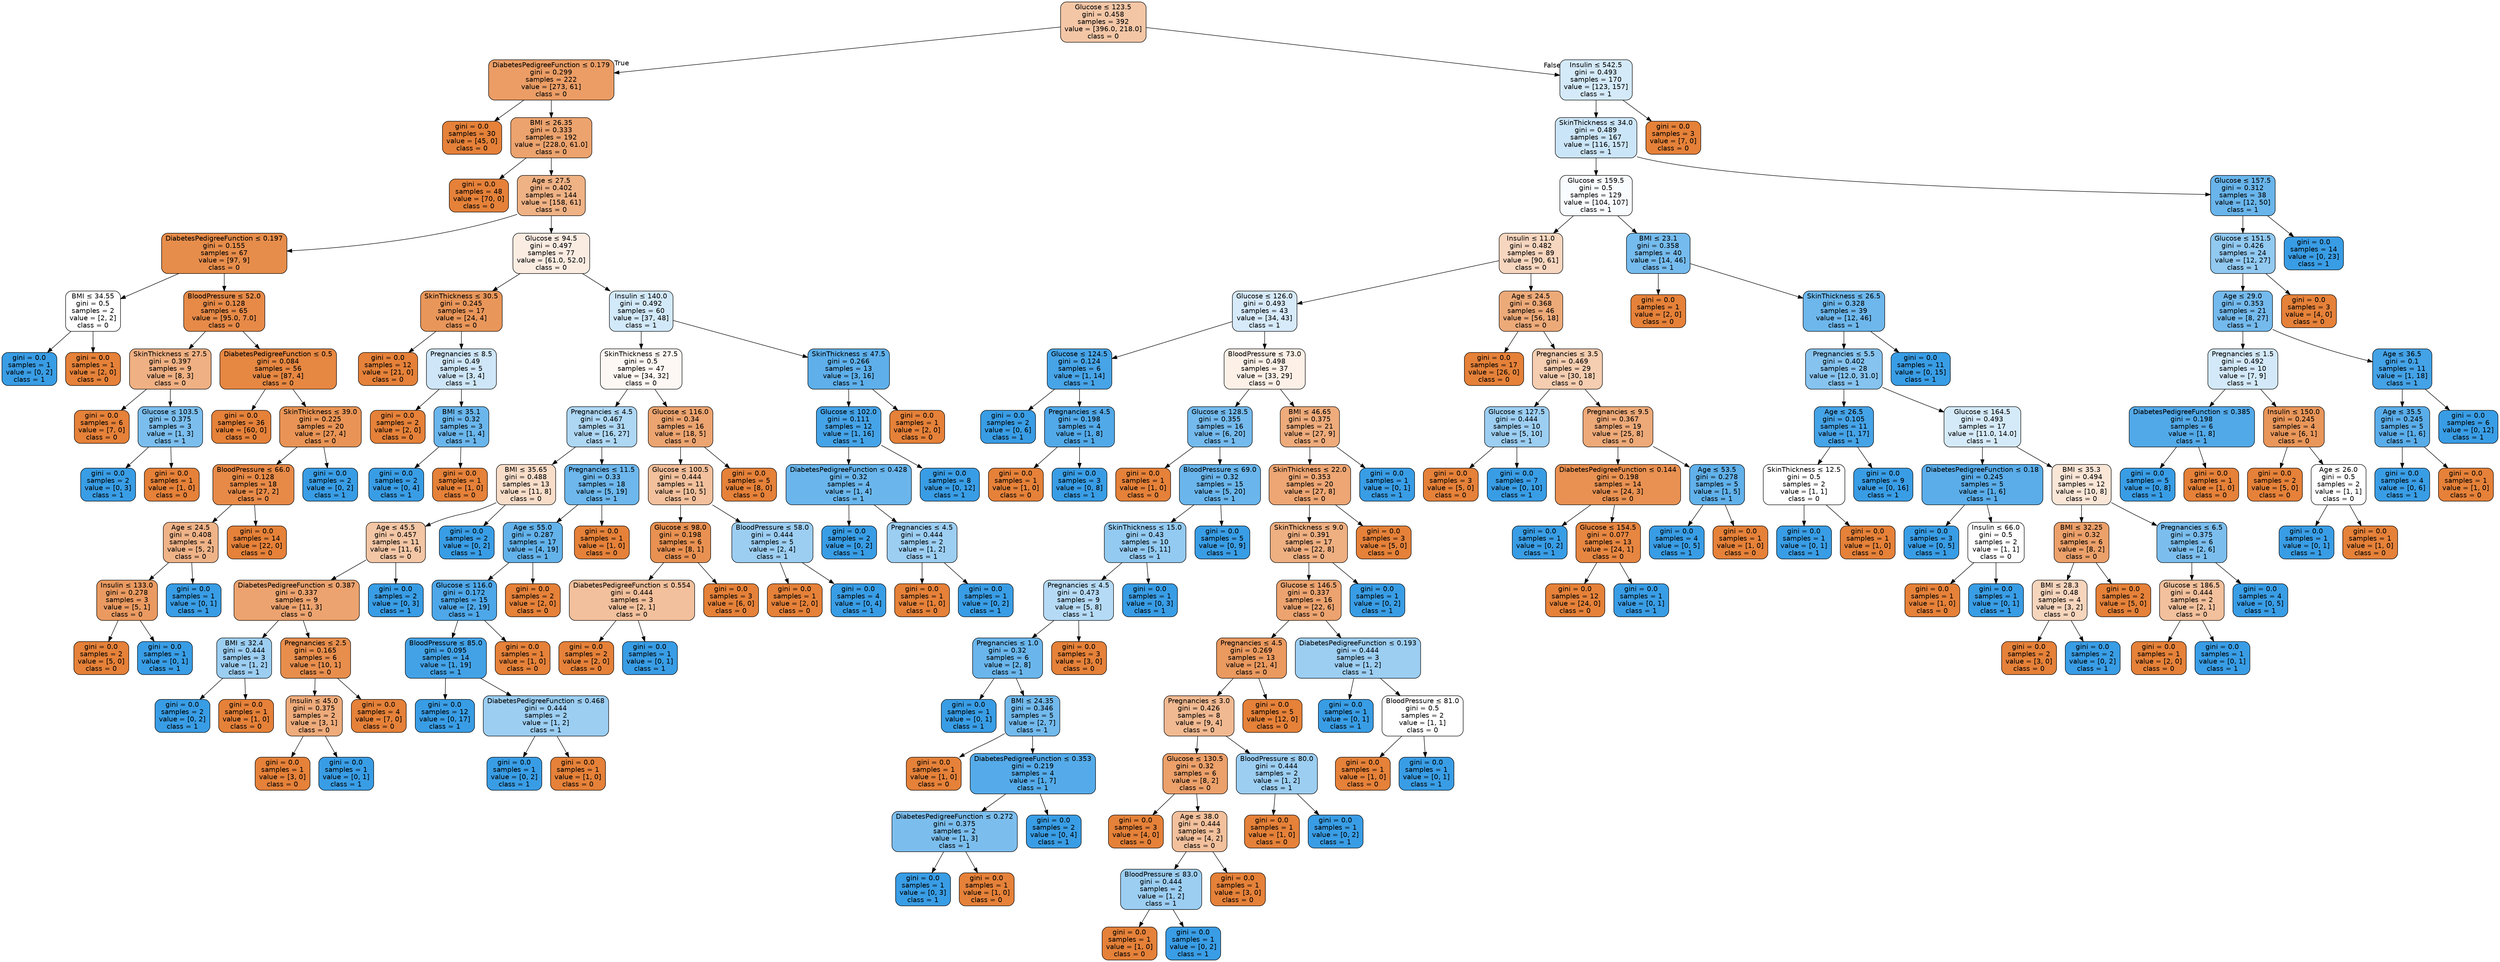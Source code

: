 digraph Tree {
node [shape=box, style="filled, rounded", color="black", fontname="helvetica"] ;
edge [fontname="helvetica"] ;
0 [label=<Glucose &le; 123.5<br/>gini = 0.458<br/>samples = 392<br/>value = [396.0, 218.0]<br/>class = 0>, fillcolor="#f3c6a6"] ;
1 [label=<DiabetesPedigreeFunction &le; 0.179<br/>gini = 0.299<br/>samples = 222<br/>value = [273, 61]<br/>class = 0>, fillcolor="#eb9d65"] ;
0 -> 1 [labeldistance=2.5, labelangle=45, headlabel="True"] ;
2 [label=<gini = 0.0<br/>samples = 30<br/>value = [45, 0]<br/>class = 0>, fillcolor="#e58139"] ;
1 -> 2 ;
3 [label=<BMI &le; 26.35<br/>gini = 0.333<br/>samples = 192<br/>value = [228.0, 61.0]<br/>class = 0>, fillcolor="#eca36e"] ;
1 -> 3 ;
4 [label=<gini = 0.0<br/>samples = 48<br/>value = [70, 0]<br/>class = 0>, fillcolor="#e58139"] ;
3 -> 4 ;
5 [label=<Age &le; 27.5<br/>gini = 0.402<br/>samples = 144<br/>value = [158, 61]<br/>class = 0>, fillcolor="#efb285"] ;
3 -> 5 ;
6 [label=<DiabetesPedigreeFunction &le; 0.197<br/>gini = 0.155<br/>samples = 67<br/>value = [97, 9]<br/>class = 0>, fillcolor="#e78d4b"] ;
5 -> 6 ;
7 [label=<BMI &le; 34.55<br/>gini = 0.5<br/>samples = 2<br/>value = [2, 2]<br/>class = 0>, fillcolor="#ffffff"] ;
6 -> 7 ;
8 [label=<gini = 0.0<br/>samples = 1<br/>value = [0, 2]<br/>class = 1>, fillcolor="#399de5"] ;
7 -> 8 ;
9 [label=<gini = 0.0<br/>samples = 1<br/>value = [2, 0]<br/>class = 0>, fillcolor="#e58139"] ;
7 -> 9 ;
10 [label=<BloodPressure &le; 52.0<br/>gini = 0.128<br/>samples = 65<br/>value = [95.0, 7.0]<br/>class = 0>, fillcolor="#e78a48"] ;
6 -> 10 ;
11 [label=<SkinThickness &le; 27.5<br/>gini = 0.397<br/>samples = 9<br/>value = [8, 3]<br/>class = 0>, fillcolor="#efb083"] ;
10 -> 11 ;
12 [label=<gini = 0.0<br/>samples = 6<br/>value = [7, 0]<br/>class = 0>, fillcolor="#e58139"] ;
11 -> 12 ;
13 [label=<Glucose &le; 103.5<br/>gini = 0.375<br/>samples = 3<br/>value = [1, 3]<br/>class = 1>, fillcolor="#7bbeee"] ;
11 -> 13 ;
14 [label=<gini = 0.0<br/>samples = 2<br/>value = [0, 3]<br/>class = 1>, fillcolor="#399de5"] ;
13 -> 14 ;
15 [label=<gini = 0.0<br/>samples = 1<br/>value = [1, 0]<br/>class = 0>, fillcolor="#e58139"] ;
13 -> 15 ;
16 [label=<DiabetesPedigreeFunction &le; 0.5<br/>gini = 0.084<br/>samples = 56<br/>value = [87, 4]<br/>class = 0>, fillcolor="#e68742"] ;
10 -> 16 ;
17 [label=<gini = 0.0<br/>samples = 36<br/>value = [60, 0]<br/>class = 0>, fillcolor="#e58139"] ;
16 -> 17 ;
18 [label=<SkinThickness &le; 39.0<br/>gini = 0.225<br/>samples = 20<br/>value = [27, 4]<br/>class = 0>, fillcolor="#e99456"] ;
16 -> 18 ;
19 [label=<BloodPressure &le; 66.0<br/>gini = 0.128<br/>samples = 18<br/>value = [27, 2]<br/>class = 0>, fillcolor="#e78a48"] ;
18 -> 19 ;
20 [label=<Age &le; 24.5<br/>gini = 0.408<br/>samples = 4<br/>value = [5, 2]<br/>class = 0>, fillcolor="#efb388"] ;
19 -> 20 ;
21 [label=<Insulin &le; 133.0<br/>gini = 0.278<br/>samples = 3<br/>value = [5, 1]<br/>class = 0>, fillcolor="#ea9a61"] ;
20 -> 21 ;
22 [label=<gini = 0.0<br/>samples = 2<br/>value = [5, 0]<br/>class = 0>, fillcolor="#e58139"] ;
21 -> 22 ;
23 [label=<gini = 0.0<br/>samples = 1<br/>value = [0, 1]<br/>class = 1>, fillcolor="#399de5"] ;
21 -> 23 ;
24 [label=<gini = 0.0<br/>samples = 1<br/>value = [0, 1]<br/>class = 1>, fillcolor="#399de5"] ;
20 -> 24 ;
25 [label=<gini = 0.0<br/>samples = 14<br/>value = [22, 0]<br/>class = 0>, fillcolor="#e58139"] ;
19 -> 25 ;
26 [label=<gini = 0.0<br/>samples = 2<br/>value = [0, 2]<br/>class = 1>, fillcolor="#399de5"] ;
18 -> 26 ;
27 [label=<Glucose &le; 94.5<br/>gini = 0.497<br/>samples = 77<br/>value = [61.0, 52.0]<br/>class = 0>, fillcolor="#fbece2"] ;
5 -> 27 ;
28 [label=<SkinThickness &le; 30.5<br/>gini = 0.245<br/>samples = 17<br/>value = [24, 4]<br/>class = 0>, fillcolor="#e9965a"] ;
27 -> 28 ;
29 [label=<gini = 0.0<br/>samples = 12<br/>value = [21, 0]<br/>class = 0>, fillcolor="#e58139"] ;
28 -> 29 ;
30 [label=<Pregnancies &le; 8.5<br/>gini = 0.49<br/>samples = 5<br/>value = [3, 4]<br/>class = 1>, fillcolor="#cee6f8"] ;
28 -> 30 ;
31 [label=<gini = 0.0<br/>samples = 2<br/>value = [2, 0]<br/>class = 0>, fillcolor="#e58139"] ;
30 -> 31 ;
32 [label=<BMI &le; 35.1<br/>gini = 0.32<br/>samples = 3<br/>value = [1, 4]<br/>class = 1>, fillcolor="#6ab6ec"] ;
30 -> 32 ;
33 [label=<gini = 0.0<br/>samples = 2<br/>value = [0, 4]<br/>class = 1>, fillcolor="#399de5"] ;
32 -> 33 ;
34 [label=<gini = 0.0<br/>samples = 1<br/>value = [1, 0]<br/>class = 0>, fillcolor="#e58139"] ;
32 -> 34 ;
35 [label=<Insulin &le; 140.0<br/>gini = 0.492<br/>samples = 60<br/>value = [37, 48]<br/>class = 1>, fillcolor="#d2e9f9"] ;
27 -> 35 ;
36 [label=<SkinThickness &le; 27.5<br/>gini = 0.5<br/>samples = 47<br/>value = [34, 32]<br/>class = 0>, fillcolor="#fdf8f3"] ;
35 -> 36 ;
37 [label=<Pregnancies &le; 4.5<br/>gini = 0.467<br/>samples = 31<br/>value = [16, 27]<br/>class = 1>, fillcolor="#aed7f4"] ;
36 -> 37 ;
38 [label=<BMI &le; 35.65<br/>gini = 0.488<br/>samples = 13<br/>value = [11, 8]<br/>class = 0>, fillcolor="#f8ddc9"] ;
37 -> 38 ;
39 [label=<Age &le; 45.5<br/>gini = 0.457<br/>samples = 11<br/>value = [11, 6]<br/>class = 0>, fillcolor="#f3c6a5"] ;
38 -> 39 ;
40 [label=<DiabetesPedigreeFunction &le; 0.387<br/>gini = 0.337<br/>samples = 9<br/>value = [11, 3]<br/>class = 0>, fillcolor="#eca36f"] ;
39 -> 40 ;
41 [label=<BMI &le; 32.4<br/>gini = 0.444<br/>samples = 3<br/>value = [1, 2]<br/>class = 1>, fillcolor="#9ccef2"] ;
40 -> 41 ;
42 [label=<gini = 0.0<br/>samples = 2<br/>value = [0, 2]<br/>class = 1>, fillcolor="#399de5"] ;
41 -> 42 ;
43 [label=<gini = 0.0<br/>samples = 1<br/>value = [1, 0]<br/>class = 0>, fillcolor="#e58139"] ;
41 -> 43 ;
44 [label=<Pregnancies &le; 2.5<br/>gini = 0.165<br/>samples = 6<br/>value = [10, 1]<br/>class = 0>, fillcolor="#e88e4d"] ;
40 -> 44 ;
45 [label=<Insulin &le; 45.0<br/>gini = 0.375<br/>samples = 2<br/>value = [3, 1]<br/>class = 0>, fillcolor="#eeab7b"] ;
44 -> 45 ;
46 [label=<gini = 0.0<br/>samples = 1<br/>value = [3, 0]<br/>class = 0>, fillcolor="#e58139"] ;
45 -> 46 ;
47 [label=<gini = 0.0<br/>samples = 1<br/>value = [0, 1]<br/>class = 1>, fillcolor="#399de5"] ;
45 -> 47 ;
48 [label=<gini = 0.0<br/>samples = 4<br/>value = [7, 0]<br/>class = 0>, fillcolor="#e58139"] ;
44 -> 48 ;
49 [label=<gini = 0.0<br/>samples = 2<br/>value = [0, 3]<br/>class = 1>, fillcolor="#399de5"] ;
39 -> 49 ;
50 [label=<gini = 0.0<br/>samples = 2<br/>value = [0, 2]<br/>class = 1>, fillcolor="#399de5"] ;
38 -> 50 ;
51 [label=<Pregnancies &le; 11.5<br/>gini = 0.33<br/>samples = 18<br/>value = [5, 19]<br/>class = 1>, fillcolor="#6db7ec"] ;
37 -> 51 ;
52 [label=<Age &le; 55.0<br/>gini = 0.287<br/>samples = 17<br/>value = [4, 19]<br/>class = 1>, fillcolor="#63b2ea"] ;
51 -> 52 ;
53 [label=<Glucose &le; 116.0<br/>gini = 0.172<br/>samples = 15<br/>value = [2, 19]<br/>class = 1>, fillcolor="#4ea7e8"] ;
52 -> 53 ;
54 [label=<BloodPressure &le; 85.0<br/>gini = 0.095<br/>samples = 14<br/>value = [1, 19]<br/>class = 1>, fillcolor="#43a2e6"] ;
53 -> 54 ;
55 [label=<gini = 0.0<br/>samples = 12<br/>value = [0, 17]<br/>class = 1>, fillcolor="#399de5"] ;
54 -> 55 ;
56 [label=<DiabetesPedigreeFunction &le; 0.468<br/>gini = 0.444<br/>samples = 2<br/>value = [1, 2]<br/>class = 1>, fillcolor="#9ccef2"] ;
54 -> 56 ;
57 [label=<gini = 0.0<br/>samples = 1<br/>value = [0, 2]<br/>class = 1>, fillcolor="#399de5"] ;
56 -> 57 ;
58 [label=<gini = 0.0<br/>samples = 1<br/>value = [1, 0]<br/>class = 0>, fillcolor="#e58139"] ;
56 -> 58 ;
59 [label=<gini = 0.0<br/>samples = 1<br/>value = [1, 0]<br/>class = 0>, fillcolor="#e58139"] ;
53 -> 59 ;
60 [label=<gini = 0.0<br/>samples = 2<br/>value = [2, 0]<br/>class = 0>, fillcolor="#e58139"] ;
52 -> 60 ;
61 [label=<gini = 0.0<br/>samples = 1<br/>value = [1, 0]<br/>class = 0>, fillcolor="#e58139"] ;
51 -> 61 ;
62 [label=<Glucose &le; 116.0<br/>gini = 0.34<br/>samples = 16<br/>value = [18, 5]<br/>class = 0>, fillcolor="#eca470"] ;
36 -> 62 ;
63 [label=<Glucose &le; 100.5<br/>gini = 0.444<br/>samples = 11<br/>value = [10, 5]<br/>class = 0>, fillcolor="#f2c09c"] ;
62 -> 63 ;
64 [label=<Glucose &le; 98.0<br/>gini = 0.198<br/>samples = 6<br/>value = [8, 1]<br/>class = 0>, fillcolor="#e89152"] ;
63 -> 64 ;
65 [label=<DiabetesPedigreeFunction &le; 0.554<br/>gini = 0.444<br/>samples = 3<br/>value = [2, 1]<br/>class = 0>, fillcolor="#f2c09c"] ;
64 -> 65 ;
66 [label=<gini = 0.0<br/>samples = 2<br/>value = [2, 0]<br/>class = 0>, fillcolor="#e58139"] ;
65 -> 66 ;
67 [label=<gini = 0.0<br/>samples = 1<br/>value = [0, 1]<br/>class = 1>, fillcolor="#399de5"] ;
65 -> 67 ;
68 [label=<gini = 0.0<br/>samples = 3<br/>value = [6, 0]<br/>class = 0>, fillcolor="#e58139"] ;
64 -> 68 ;
69 [label=<BloodPressure &le; 58.0<br/>gini = 0.444<br/>samples = 5<br/>value = [2, 4]<br/>class = 1>, fillcolor="#9ccef2"] ;
63 -> 69 ;
70 [label=<gini = 0.0<br/>samples = 1<br/>value = [2, 0]<br/>class = 0>, fillcolor="#e58139"] ;
69 -> 70 ;
71 [label=<gini = 0.0<br/>samples = 4<br/>value = [0, 4]<br/>class = 1>, fillcolor="#399de5"] ;
69 -> 71 ;
72 [label=<gini = 0.0<br/>samples = 5<br/>value = [8, 0]<br/>class = 0>, fillcolor="#e58139"] ;
62 -> 72 ;
73 [label=<SkinThickness &le; 47.5<br/>gini = 0.266<br/>samples = 13<br/>value = [3, 16]<br/>class = 1>, fillcolor="#5eafea"] ;
35 -> 73 ;
74 [label=<Glucose &le; 102.0<br/>gini = 0.111<br/>samples = 12<br/>value = [1, 16]<br/>class = 1>, fillcolor="#45a3e7"] ;
73 -> 74 ;
75 [label=<DiabetesPedigreeFunction &le; 0.428<br/>gini = 0.32<br/>samples = 4<br/>value = [1, 4]<br/>class = 1>, fillcolor="#6ab6ec"] ;
74 -> 75 ;
76 [label=<gini = 0.0<br/>samples = 2<br/>value = [0, 2]<br/>class = 1>, fillcolor="#399de5"] ;
75 -> 76 ;
77 [label=<Pregnancies &le; 4.5<br/>gini = 0.444<br/>samples = 2<br/>value = [1, 2]<br/>class = 1>, fillcolor="#9ccef2"] ;
75 -> 77 ;
78 [label=<gini = 0.0<br/>samples = 1<br/>value = [1, 0]<br/>class = 0>, fillcolor="#e58139"] ;
77 -> 78 ;
79 [label=<gini = 0.0<br/>samples = 1<br/>value = [0, 2]<br/>class = 1>, fillcolor="#399de5"] ;
77 -> 79 ;
80 [label=<gini = 0.0<br/>samples = 8<br/>value = [0, 12]<br/>class = 1>, fillcolor="#399de5"] ;
74 -> 80 ;
81 [label=<gini = 0.0<br/>samples = 1<br/>value = [2, 0]<br/>class = 0>, fillcolor="#e58139"] ;
73 -> 81 ;
82 [label=<Insulin &le; 542.5<br/>gini = 0.493<br/>samples = 170<br/>value = [123, 157]<br/>class = 1>, fillcolor="#d4eaf9"] ;
0 -> 82 [labeldistance=2.5, labelangle=-45, headlabel="False"] ;
83 [label=<SkinThickness &le; 34.0<br/>gini = 0.489<br/>samples = 167<br/>value = [116, 157]<br/>class = 1>, fillcolor="#cbe5f8"] ;
82 -> 83 ;
84 [label=<Glucose &le; 159.5<br/>gini = 0.5<br/>samples = 129<br/>value = [104, 107]<br/>class = 1>, fillcolor="#f9fcfe"] ;
83 -> 84 ;
85 [label=<Insulin &le; 11.0<br/>gini = 0.482<br/>samples = 89<br/>value = [90, 61]<br/>class = 0>, fillcolor="#f7d6bf"] ;
84 -> 85 ;
86 [label=<Glucose &le; 126.0<br/>gini = 0.493<br/>samples = 43<br/>value = [34, 43]<br/>class = 1>, fillcolor="#d6eafa"] ;
85 -> 86 ;
87 [label=<Glucose &le; 124.5<br/>gini = 0.124<br/>samples = 6<br/>value = [1, 14]<br/>class = 1>, fillcolor="#47a4e7"] ;
86 -> 87 ;
88 [label=<gini = 0.0<br/>samples = 2<br/>value = [0, 6]<br/>class = 1>, fillcolor="#399de5"] ;
87 -> 88 ;
89 [label=<Pregnancies &le; 4.5<br/>gini = 0.198<br/>samples = 4<br/>value = [1, 8]<br/>class = 1>, fillcolor="#52a9e8"] ;
87 -> 89 ;
90 [label=<gini = 0.0<br/>samples = 1<br/>value = [1, 0]<br/>class = 0>, fillcolor="#e58139"] ;
89 -> 90 ;
91 [label=<gini = 0.0<br/>samples = 3<br/>value = [0, 8]<br/>class = 1>, fillcolor="#399de5"] ;
89 -> 91 ;
92 [label=<BloodPressure &le; 73.0<br/>gini = 0.498<br/>samples = 37<br/>value = [33, 29]<br/>class = 0>, fillcolor="#fcf0e7"] ;
86 -> 92 ;
93 [label=<Glucose &le; 128.5<br/>gini = 0.355<br/>samples = 16<br/>value = [6, 20]<br/>class = 1>, fillcolor="#74baed"] ;
92 -> 93 ;
94 [label=<gini = 0.0<br/>samples = 1<br/>value = [1, 0]<br/>class = 0>, fillcolor="#e58139"] ;
93 -> 94 ;
95 [label=<BloodPressure &le; 69.0<br/>gini = 0.32<br/>samples = 15<br/>value = [5, 20]<br/>class = 1>, fillcolor="#6ab6ec"] ;
93 -> 95 ;
96 [label=<SkinThickness &le; 15.0<br/>gini = 0.43<br/>samples = 10<br/>value = [5, 11]<br/>class = 1>, fillcolor="#93caf1"] ;
95 -> 96 ;
97 [label=<Pregnancies &le; 4.5<br/>gini = 0.473<br/>samples = 9<br/>value = [5, 8]<br/>class = 1>, fillcolor="#b5daf5"] ;
96 -> 97 ;
98 [label=<Pregnancies &le; 1.0<br/>gini = 0.32<br/>samples = 6<br/>value = [2, 8]<br/>class = 1>, fillcolor="#6ab6ec"] ;
97 -> 98 ;
99 [label=<gini = 0.0<br/>samples = 1<br/>value = [0, 1]<br/>class = 1>, fillcolor="#399de5"] ;
98 -> 99 ;
100 [label=<BMI &le; 24.35<br/>gini = 0.346<br/>samples = 5<br/>value = [2, 7]<br/>class = 1>, fillcolor="#72b9ec"] ;
98 -> 100 ;
101 [label=<gini = 0.0<br/>samples = 1<br/>value = [1, 0]<br/>class = 0>, fillcolor="#e58139"] ;
100 -> 101 ;
102 [label=<DiabetesPedigreeFunction &le; 0.353<br/>gini = 0.219<br/>samples = 4<br/>value = [1, 7]<br/>class = 1>, fillcolor="#55abe9"] ;
100 -> 102 ;
103 [label=<DiabetesPedigreeFunction &le; 0.272<br/>gini = 0.375<br/>samples = 2<br/>value = [1, 3]<br/>class = 1>, fillcolor="#7bbeee"] ;
102 -> 103 ;
104 [label=<gini = 0.0<br/>samples = 1<br/>value = [0, 3]<br/>class = 1>, fillcolor="#399de5"] ;
103 -> 104 ;
105 [label=<gini = 0.0<br/>samples = 1<br/>value = [1, 0]<br/>class = 0>, fillcolor="#e58139"] ;
103 -> 105 ;
106 [label=<gini = 0.0<br/>samples = 2<br/>value = [0, 4]<br/>class = 1>, fillcolor="#399de5"] ;
102 -> 106 ;
107 [label=<gini = 0.0<br/>samples = 3<br/>value = [3, 0]<br/>class = 0>, fillcolor="#e58139"] ;
97 -> 107 ;
108 [label=<gini = 0.0<br/>samples = 1<br/>value = [0, 3]<br/>class = 1>, fillcolor="#399de5"] ;
96 -> 108 ;
109 [label=<gini = 0.0<br/>samples = 5<br/>value = [0, 9]<br/>class = 1>, fillcolor="#399de5"] ;
95 -> 109 ;
110 [label=<BMI &le; 46.65<br/>gini = 0.375<br/>samples = 21<br/>value = [27, 9]<br/>class = 0>, fillcolor="#eeab7b"] ;
92 -> 110 ;
111 [label=<SkinThickness &le; 22.0<br/>gini = 0.353<br/>samples = 20<br/>value = [27, 8]<br/>class = 0>, fillcolor="#eda674"] ;
110 -> 111 ;
112 [label=<SkinThickness &le; 9.0<br/>gini = 0.391<br/>samples = 17<br/>value = [22, 8]<br/>class = 0>, fillcolor="#eeaf81"] ;
111 -> 112 ;
113 [label=<Glucose &le; 146.5<br/>gini = 0.337<br/>samples = 16<br/>value = [22, 6]<br/>class = 0>, fillcolor="#eca36f"] ;
112 -> 113 ;
114 [label=<Pregnancies &le; 4.5<br/>gini = 0.269<br/>samples = 13<br/>value = [21, 4]<br/>class = 0>, fillcolor="#ea995f"] ;
113 -> 114 ;
115 [label=<Pregnancies &le; 3.0<br/>gini = 0.426<br/>samples = 8<br/>value = [9, 4]<br/>class = 0>, fillcolor="#f1b991"] ;
114 -> 115 ;
116 [label=<Glucose &le; 130.5<br/>gini = 0.32<br/>samples = 6<br/>value = [8, 2]<br/>class = 0>, fillcolor="#eca06a"] ;
115 -> 116 ;
117 [label=<gini = 0.0<br/>samples = 3<br/>value = [4, 0]<br/>class = 0>, fillcolor="#e58139"] ;
116 -> 117 ;
118 [label=<Age &le; 38.0<br/>gini = 0.444<br/>samples = 3<br/>value = [4, 2]<br/>class = 0>, fillcolor="#f2c09c"] ;
116 -> 118 ;
119 [label=<BloodPressure &le; 83.0<br/>gini = 0.444<br/>samples = 2<br/>value = [1, 2]<br/>class = 1>, fillcolor="#9ccef2"] ;
118 -> 119 ;
120 [label=<gini = 0.0<br/>samples = 1<br/>value = [1, 0]<br/>class = 0>, fillcolor="#e58139"] ;
119 -> 120 ;
121 [label=<gini = 0.0<br/>samples = 1<br/>value = [0, 2]<br/>class = 1>, fillcolor="#399de5"] ;
119 -> 121 ;
122 [label=<gini = 0.0<br/>samples = 1<br/>value = [3, 0]<br/>class = 0>, fillcolor="#e58139"] ;
118 -> 122 ;
123 [label=<BloodPressure &le; 80.0<br/>gini = 0.444<br/>samples = 2<br/>value = [1, 2]<br/>class = 1>, fillcolor="#9ccef2"] ;
115 -> 123 ;
124 [label=<gini = 0.0<br/>samples = 1<br/>value = [1, 0]<br/>class = 0>, fillcolor="#e58139"] ;
123 -> 124 ;
125 [label=<gini = 0.0<br/>samples = 1<br/>value = [0, 2]<br/>class = 1>, fillcolor="#399de5"] ;
123 -> 125 ;
126 [label=<gini = 0.0<br/>samples = 5<br/>value = [12, 0]<br/>class = 0>, fillcolor="#e58139"] ;
114 -> 126 ;
127 [label=<DiabetesPedigreeFunction &le; 0.193<br/>gini = 0.444<br/>samples = 3<br/>value = [1, 2]<br/>class = 1>, fillcolor="#9ccef2"] ;
113 -> 127 ;
128 [label=<gini = 0.0<br/>samples = 1<br/>value = [0, 1]<br/>class = 1>, fillcolor="#399de5"] ;
127 -> 128 ;
129 [label=<BloodPressure &le; 81.0<br/>gini = 0.5<br/>samples = 2<br/>value = [1, 1]<br/>class = 0>, fillcolor="#ffffff"] ;
127 -> 129 ;
130 [label=<gini = 0.0<br/>samples = 1<br/>value = [1, 0]<br/>class = 0>, fillcolor="#e58139"] ;
129 -> 130 ;
131 [label=<gini = 0.0<br/>samples = 1<br/>value = [0, 1]<br/>class = 1>, fillcolor="#399de5"] ;
129 -> 131 ;
132 [label=<gini = 0.0<br/>samples = 1<br/>value = [0, 2]<br/>class = 1>, fillcolor="#399de5"] ;
112 -> 132 ;
133 [label=<gini = 0.0<br/>samples = 3<br/>value = [5, 0]<br/>class = 0>, fillcolor="#e58139"] ;
111 -> 133 ;
134 [label=<gini = 0.0<br/>samples = 1<br/>value = [0, 1]<br/>class = 1>, fillcolor="#399de5"] ;
110 -> 134 ;
135 [label=<Age &le; 24.5<br/>gini = 0.368<br/>samples = 46<br/>value = [56, 18]<br/>class = 0>, fillcolor="#edaa79"] ;
85 -> 135 ;
136 [label=<gini = 0.0<br/>samples = 17<br/>value = [26, 0]<br/>class = 0>, fillcolor="#e58139"] ;
135 -> 136 ;
137 [label=<Pregnancies &le; 3.5<br/>gini = 0.469<br/>samples = 29<br/>value = [30, 18]<br/>class = 0>, fillcolor="#f5cdb0"] ;
135 -> 137 ;
138 [label=<Glucose &le; 127.5<br/>gini = 0.444<br/>samples = 10<br/>value = [5, 10]<br/>class = 1>, fillcolor="#9ccef2"] ;
137 -> 138 ;
139 [label=<gini = 0.0<br/>samples = 3<br/>value = [5, 0]<br/>class = 0>, fillcolor="#e58139"] ;
138 -> 139 ;
140 [label=<gini = 0.0<br/>samples = 7<br/>value = [0, 10]<br/>class = 1>, fillcolor="#399de5"] ;
138 -> 140 ;
141 [label=<Pregnancies &le; 9.5<br/>gini = 0.367<br/>samples = 19<br/>value = [25, 8]<br/>class = 0>, fillcolor="#eda978"] ;
137 -> 141 ;
142 [label=<DiabetesPedigreeFunction &le; 0.144<br/>gini = 0.198<br/>samples = 14<br/>value = [24, 3]<br/>class = 0>, fillcolor="#e89152"] ;
141 -> 142 ;
143 [label=<gini = 0.0<br/>samples = 1<br/>value = [0, 2]<br/>class = 1>, fillcolor="#399de5"] ;
142 -> 143 ;
144 [label=<Glucose &le; 154.5<br/>gini = 0.077<br/>samples = 13<br/>value = [24, 1]<br/>class = 0>, fillcolor="#e68641"] ;
142 -> 144 ;
145 [label=<gini = 0.0<br/>samples = 12<br/>value = [24, 0]<br/>class = 0>, fillcolor="#e58139"] ;
144 -> 145 ;
146 [label=<gini = 0.0<br/>samples = 1<br/>value = [0, 1]<br/>class = 1>, fillcolor="#399de5"] ;
144 -> 146 ;
147 [label=<Age &le; 53.5<br/>gini = 0.278<br/>samples = 5<br/>value = [1, 5]<br/>class = 1>, fillcolor="#61b1ea"] ;
141 -> 147 ;
148 [label=<gini = 0.0<br/>samples = 4<br/>value = [0, 5]<br/>class = 1>, fillcolor="#399de5"] ;
147 -> 148 ;
149 [label=<gini = 0.0<br/>samples = 1<br/>value = [1, 0]<br/>class = 0>, fillcolor="#e58139"] ;
147 -> 149 ;
150 [label=<BMI &le; 23.1<br/>gini = 0.358<br/>samples = 40<br/>value = [14, 46]<br/>class = 1>, fillcolor="#75bbed"] ;
84 -> 150 ;
151 [label=<gini = 0.0<br/>samples = 1<br/>value = [2, 0]<br/>class = 0>, fillcolor="#e58139"] ;
150 -> 151 ;
152 [label=<SkinThickness &le; 26.5<br/>gini = 0.328<br/>samples = 39<br/>value = [12, 46]<br/>class = 1>, fillcolor="#6db7ec"] ;
150 -> 152 ;
153 [label=<Pregnancies &le; 5.5<br/>gini = 0.402<br/>samples = 28<br/>value = [12.0, 31.0]<br/>class = 1>, fillcolor="#86c3ef"] ;
152 -> 153 ;
154 [label=<Age &le; 26.5<br/>gini = 0.105<br/>samples = 11<br/>value = [1, 17]<br/>class = 1>, fillcolor="#45a3e7"] ;
153 -> 154 ;
155 [label=<SkinThickness &le; 12.5<br/>gini = 0.5<br/>samples = 2<br/>value = [1, 1]<br/>class = 0>, fillcolor="#ffffff"] ;
154 -> 155 ;
156 [label=<gini = 0.0<br/>samples = 1<br/>value = [0, 1]<br/>class = 1>, fillcolor="#399de5"] ;
155 -> 156 ;
157 [label=<gini = 0.0<br/>samples = 1<br/>value = [1, 0]<br/>class = 0>, fillcolor="#e58139"] ;
155 -> 157 ;
158 [label=<gini = 0.0<br/>samples = 9<br/>value = [0, 16]<br/>class = 1>, fillcolor="#399de5"] ;
154 -> 158 ;
159 [label=<Glucose &le; 164.5<br/>gini = 0.493<br/>samples = 17<br/>value = [11.0, 14.0]<br/>class = 1>, fillcolor="#d5eaf9"] ;
153 -> 159 ;
160 [label=<DiabetesPedigreeFunction &le; 0.18<br/>gini = 0.245<br/>samples = 5<br/>value = [1, 6]<br/>class = 1>, fillcolor="#5aade9"] ;
159 -> 160 ;
161 [label=<gini = 0.0<br/>samples = 3<br/>value = [0, 5]<br/>class = 1>, fillcolor="#399de5"] ;
160 -> 161 ;
162 [label=<Insulin &le; 66.0<br/>gini = 0.5<br/>samples = 2<br/>value = [1, 1]<br/>class = 0>, fillcolor="#ffffff"] ;
160 -> 162 ;
163 [label=<gini = 0.0<br/>samples = 1<br/>value = [1, 0]<br/>class = 0>, fillcolor="#e58139"] ;
162 -> 163 ;
164 [label=<gini = 0.0<br/>samples = 1<br/>value = [0, 1]<br/>class = 1>, fillcolor="#399de5"] ;
162 -> 164 ;
165 [label=<BMI &le; 35.3<br/>gini = 0.494<br/>samples = 12<br/>value = [10, 8]<br/>class = 0>, fillcolor="#fae6d7"] ;
159 -> 165 ;
166 [label=<BMI &le; 32.25<br/>gini = 0.32<br/>samples = 6<br/>value = [8, 2]<br/>class = 0>, fillcolor="#eca06a"] ;
165 -> 166 ;
167 [label=<BMI &le; 28.3<br/>gini = 0.48<br/>samples = 4<br/>value = [3, 2]<br/>class = 0>, fillcolor="#f6d5bd"] ;
166 -> 167 ;
168 [label=<gini = 0.0<br/>samples = 2<br/>value = [3, 0]<br/>class = 0>, fillcolor="#e58139"] ;
167 -> 168 ;
169 [label=<gini = 0.0<br/>samples = 2<br/>value = [0, 2]<br/>class = 1>, fillcolor="#399de5"] ;
167 -> 169 ;
170 [label=<gini = 0.0<br/>samples = 2<br/>value = [5, 0]<br/>class = 0>, fillcolor="#e58139"] ;
166 -> 170 ;
171 [label=<Pregnancies &le; 6.5<br/>gini = 0.375<br/>samples = 6<br/>value = [2, 6]<br/>class = 1>, fillcolor="#7bbeee"] ;
165 -> 171 ;
172 [label=<Glucose &le; 186.5<br/>gini = 0.444<br/>samples = 2<br/>value = [2, 1]<br/>class = 0>, fillcolor="#f2c09c"] ;
171 -> 172 ;
173 [label=<gini = 0.0<br/>samples = 1<br/>value = [2, 0]<br/>class = 0>, fillcolor="#e58139"] ;
172 -> 173 ;
174 [label=<gini = 0.0<br/>samples = 1<br/>value = [0, 1]<br/>class = 1>, fillcolor="#399de5"] ;
172 -> 174 ;
175 [label=<gini = 0.0<br/>samples = 4<br/>value = [0, 5]<br/>class = 1>, fillcolor="#399de5"] ;
171 -> 175 ;
176 [label=<gini = 0.0<br/>samples = 11<br/>value = [0, 15]<br/>class = 1>, fillcolor="#399de5"] ;
152 -> 176 ;
177 [label=<Glucose &le; 157.5<br/>gini = 0.312<br/>samples = 38<br/>value = [12, 50]<br/>class = 1>, fillcolor="#69b5eb"] ;
83 -> 177 ;
178 [label=<Glucose &le; 151.5<br/>gini = 0.426<br/>samples = 24<br/>value = [12, 27]<br/>class = 1>, fillcolor="#91c9f1"] ;
177 -> 178 ;
179 [label=<Age &le; 29.0<br/>gini = 0.353<br/>samples = 21<br/>value = [8, 27]<br/>class = 1>, fillcolor="#74baed"] ;
178 -> 179 ;
180 [label=<Pregnancies &le; 1.5<br/>gini = 0.492<br/>samples = 10<br/>value = [7, 9]<br/>class = 1>, fillcolor="#d3e9f9"] ;
179 -> 180 ;
181 [label=<DiabetesPedigreeFunction &le; 0.385<br/>gini = 0.198<br/>samples = 6<br/>value = [1, 8]<br/>class = 1>, fillcolor="#52a9e8"] ;
180 -> 181 ;
182 [label=<gini = 0.0<br/>samples = 5<br/>value = [0, 8]<br/>class = 1>, fillcolor="#399de5"] ;
181 -> 182 ;
183 [label=<gini = 0.0<br/>samples = 1<br/>value = [1, 0]<br/>class = 0>, fillcolor="#e58139"] ;
181 -> 183 ;
184 [label=<Insulin &le; 150.0<br/>gini = 0.245<br/>samples = 4<br/>value = [6, 1]<br/>class = 0>, fillcolor="#e9965a"] ;
180 -> 184 ;
185 [label=<gini = 0.0<br/>samples = 2<br/>value = [5, 0]<br/>class = 0>, fillcolor="#e58139"] ;
184 -> 185 ;
186 [label=<Age &le; 26.0<br/>gini = 0.5<br/>samples = 2<br/>value = [1, 1]<br/>class = 0>, fillcolor="#ffffff"] ;
184 -> 186 ;
187 [label=<gini = 0.0<br/>samples = 1<br/>value = [0, 1]<br/>class = 1>, fillcolor="#399de5"] ;
186 -> 187 ;
188 [label=<gini = 0.0<br/>samples = 1<br/>value = [1, 0]<br/>class = 0>, fillcolor="#e58139"] ;
186 -> 188 ;
189 [label=<Age &le; 36.5<br/>gini = 0.1<br/>samples = 11<br/>value = [1, 18]<br/>class = 1>, fillcolor="#44a2e6"] ;
179 -> 189 ;
190 [label=<Age &le; 35.5<br/>gini = 0.245<br/>samples = 5<br/>value = [1, 6]<br/>class = 1>, fillcolor="#5aade9"] ;
189 -> 190 ;
191 [label=<gini = 0.0<br/>samples = 4<br/>value = [0, 6]<br/>class = 1>, fillcolor="#399de5"] ;
190 -> 191 ;
192 [label=<gini = 0.0<br/>samples = 1<br/>value = [1, 0]<br/>class = 0>, fillcolor="#e58139"] ;
190 -> 192 ;
193 [label=<gini = 0.0<br/>samples = 6<br/>value = [0, 12]<br/>class = 1>, fillcolor="#399de5"] ;
189 -> 193 ;
194 [label=<gini = 0.0<br/>samples = 3<br/>value = [4, 0]<br/>class = 0>, fillcolor="#e58139"] ;
178 -> 194 ;
195 [label=<gini = 0.0<br/>samples = 14<br/>value = [0, 23]<br/>class = 1>, fillcolor="#399de5"] ;
177 -> 195 ;
196 [label=<gini = 0.0<br/>samples = 3<br/>value = [7, 0]<br/>class = 0>, fillcolor="#e58139"] ;
82 -> 196 ;
}